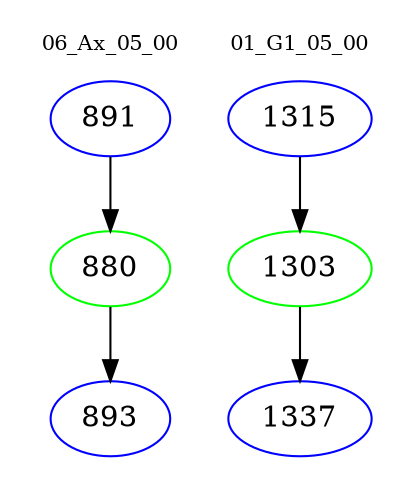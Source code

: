 digraph{
subgraph cluster_0 {
color = white
label = "06_Ax_05_00";
fontsize=10;
T0_891 [label="891", color="blue"]
T0_891 -> T0_880 [color="black"]
T0_880 [label="880", color="green"]
T0_880 -> T0_893 [color="black"]
T0_893 [label="893", color="blue"]
}
subgraph cluster_1 {
color = white
label = "01_G1_05_00";
fontsize=10;
T1_1315 [label="1315", color="blue"]
T1_1315 -> T1_1303 [color="black"]
T1_1303 [label="1303", color="green"]
T1_1303 -> T1_1337 [color="black"]
T1_1337 [label="1337", color="blue"]
}
}
